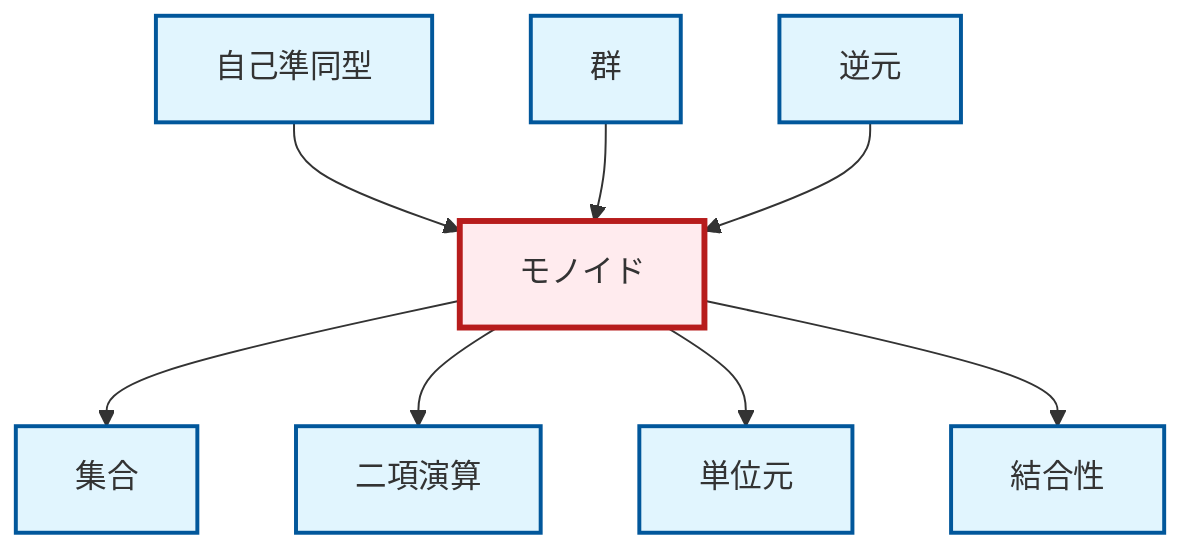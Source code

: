 graph TD
    classDef definition fill:#e1f5fe,stroke:#01579b,stroke-width:2px
    classDef theorem fill:#f3e5f5,stroke:#4a148c,stroke-width:2px
    classDef axiom fill:#fff3e0,stroke:#e65100,stroke-width:2px
    classDef example fill:#e8f5e9,stroke:#1b5e20,stroke-width:2px
    classDef current fill:#ffebee,stroke:#b71c1c,stroke-width:3px
    def-identity-element["単位元"]:::definition
    def-associativity["結合性"]:::definition
    def-group["群"]:::definition
    def-binary-operation["二項演算"]:::definition
    def-endomorphism["自己準同型"]:::definition
    def-set["集合"]:::definition
    def-monoid["モノイド"]:::definition
    def-inverse-element["逆元"]:::definition
    def-monoid --> def-set
    def-endomorphism --> def-monoid
    def-group --> def-monoid
    def-monoid --> def-binary-operation
    def-monoid --> def-identity-element
    def-inverse-element --> def-monoid
    def-monoid --> def-associativity
    class def-monoid current